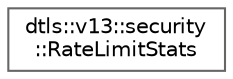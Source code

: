 digraph "Graphical Class Hierarchy"
{
 // LATEX_PDF_SIZE
  bgcolor="transparent";
  edge [fontname=Helvetica,fontsize=10,labelfontname=Helvetica,labelfontsize=10];
  node [fontname=Helvetica,fontsize=10,shape=box,height=0.2,width=0.4];
  rankdir="LR";
  Node0 [id="Node000000",label="dtls::v13::security\l::RateLimitStats",height=0.2,width=0.4,color="grey40", fillcolor="white", style="filled",URL="$structdtls_1_1v13_1_1security_1_1RateLimitStats.html",tooltip="Rate limiting statistics per source."];
}
